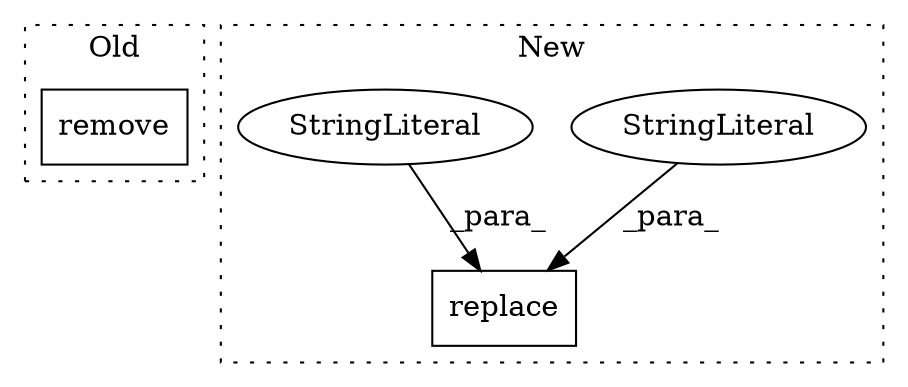 digraph G {
subgraph cluster0 {
1 [label="remove" a="32" s="30571,30586" l="7,1" shape="box"];
label = "Old";
style="dotted";
}
subgraph cluster1 {
2 [label="replace" a="32" s="30782,30808" l="8,1" shape="box"];
3 [label="StringLiteral" a="45" s="30790" l="5" shape="ellipse"];
4 [label="StringLiteral" a="45" s="30796" l="12" shape="ellipse"];
label = "New";
style="dotted";
}
3 -> 2 [label="_para_"];
4 -> 2 [label="_para_"];
}